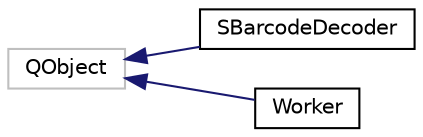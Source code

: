 digraph "Graphical Class Hierarchy"
{
 // INTERACTIVE_SVG=YES
 // LATEX_PDF_SIZE
  edge [fontname="Helvetica",fontsize="10",labelfontname="Helvetica",labelfontsize="10"];
  node [fontname="Helvetica",fontsize="10",shape=record];
  rankdir="LR";
  Node9 [label="QObject",height=0.2,width=0.4,color="grey75", fillcolor="white", style="filled",tooltip=" "];
  Node9 -> Node0 [dir="back",color="midnightblue",fontsize="10",style="solid",fontname="Helvetica"];
  Node0 [label="SBarcodeDecoder",height=0.2,width=0.4,color="black", fillcolor="white", style="filled",URL="$dc/de7/class_s_barcode_decoder.html",tooltip="The SBarcodeDecoder class for decoding barcodes to human readable string."];
  Node9 -> Node11 [dir="back",color="midnightblue",fontsize="10",style="solid",fontname="Helvetica"];
  Node11 [label="Worker",height=0.2,width=0.4,color="black", fillcolor="white", style="filled",URL="$d3/d0a/class_worker.html",tooltip="The Worker class allows you to run SBarcodeScanner::imageProcess method in a different thread."];
}
